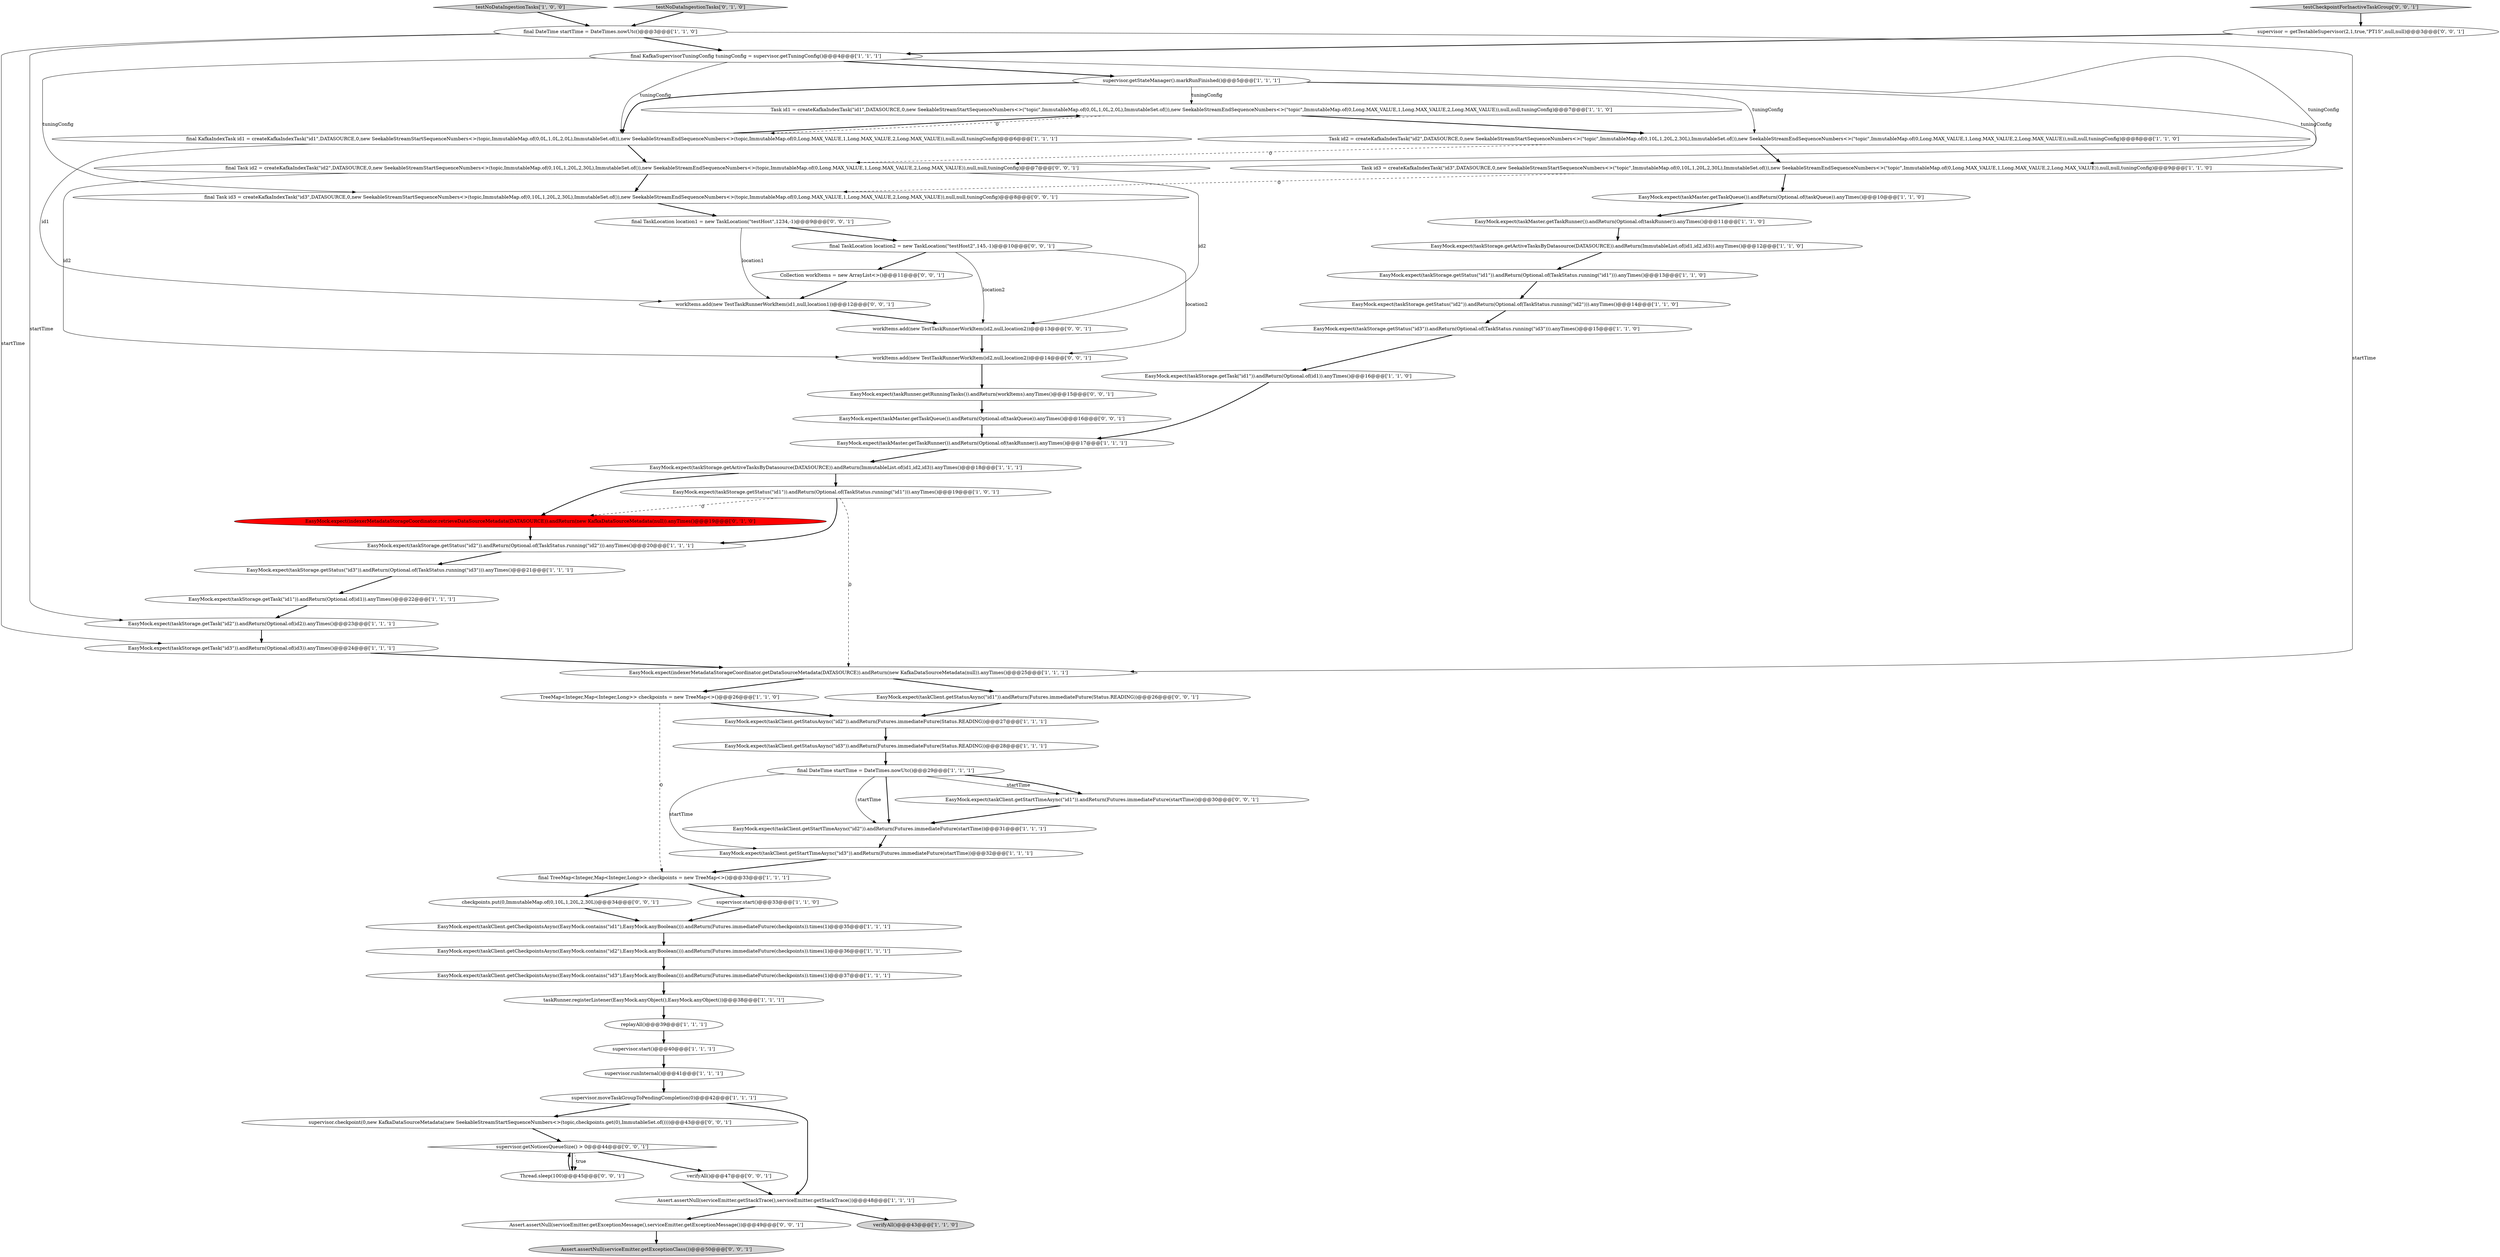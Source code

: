 digraph {
3 [style = filled, label = "supervisor.runInternal()@@@41@@@['1', '1', '1']", fillcolor = white, shape = ellipse image = "AAA0AAABBB1BBB"];
14 [style = filled, label = "EasyMock.expect(taskClient.getStatusAsync(\"id2\")).andReturn(Futures.immediateFuture(Status.READING))@@@27@@@['1', '1', '1']", fillcolor = white, shape = ellipse image = "AAA0AAABBB1BBB"];
56 [style = filled, label = "verifyAll()@@@47@@@['0', '0', '1']", fillcolor = white, shape = ellipse image = "AAA0AAABBB3BBB"];
26 [style = filled, label = "taskRunner.registerListener(EasyMock.anyObject(),EasyMock.anyObject())@@@38@@@['1', '1', '1']", fillcolor = white, shape = ellipse image = "AAA0AAABBB1BBB"];
60 [style = filled, label = "final Task id3 = createKafkaIndexTask(\"id3\",DATASOURCE,0,new SeekableStreamStartSequenceNumbers<>(topic,ImmutableMap.of(0,10L,1,20L,2,30L),ImmutableSet.of()),new SeekableStreamEndSequenceNumbers<>(topic,ImmutableMap.of(0,Long.MAX_VALUE,1,Long.MAX_VALUE,2,Long.MAX_VALUE)),null,null,tuningConfig)@@@8@@@['0', '0', '1']", fillcolor = white, shape = ellipse image = "AAA0AAABBB3BBB"];
5 [style = filled, label = "supervisor.start()@@@40@@@['1', '1', '1']", fillcolor = white, shape = ellipse image = "AAA0AAABBB1BBB"];
12 [style = filled, label = "EasyMock.expect(taskClient.getCheckpointsAsync(EasyMock.contains(\"id3\"),EasyMock.anyBoolean())).andReturn(Futures.immediateFuture(checkpoints)).times(1)@@@37@@@['1', '1', '1']", fillcolor = white, shape = ellipse image = "AAA0AAABBB1BBB"];
36 [style = filled, label = "EasyMock.expect(taskStorage.getActiveTasksByDatasource(DATASOURCE)).andReturn(ImmutableList.of(id1,id2,id3)).anyTimes()@@@18@@@['1', '1', '1']", fillcolor = white, shape = ellipse image = "AAA0AAABBB1BBB"];
54 [style = filled, label = "checkpoints.put(0,ImmutableMap.of(0,10L,1,20L,2,30L))@@@34@@@['0', '0', '1']", fillcolor = white, shape = ellipse image = "AAA0AAABBB3BBB"];
45 [style = filled, label = "EasyMock.expect(taskMaster.getTaskQueue()).andReturn(Optional.of(taskQueue)).anyTimes()@@@16@@@['0', '0', '1']", fillcolor = white, shape = ellipse image = "AAA0AAABBB3BBB"];
63 [style = filled, label = "EasyMock.expect(taskClient.getStatusAsync(\"id1\")).andReturn(Futures.immediateFuture(Status.READING))@@@26@@@['0', '0', '1']", fillcolor = white, shape = ellipse image = "AAA0AAABBB3BBB"];
42 [style = filled, label = "testNoDataIngestionTasks['0', '1', '0']", fillcolor = lightgray, shape = diamond image = "AAA0AAABBB2BBB"];
10 [style = filled, label = "EasyMock.expect(taskClient.getCheckpointsAsync(EasyMock.contains(\"id1\"),EasyMock.anyBoolean())).andReturn(Futures.immediateFuture(checkpoints)).times(1)@@@35@@@['1', '1', '1']", fillcolor = white, shape = ellipse image = "AAA0AAABBB1BBB"];
64 [style = filled, label = "testCheckpointForInactiveTaskGroup['0', '0', '1']", fillcolor = lightgray, shape = diamond image = "AAA0AAABBB3BBB"];
57 [style = filled, label = "EasyMock.expect(taskRunner.getRunningTasks()).andReturn(workItems).anyTimes()@@@15@@@['0', '0', '1']", fillcolor = white, shape = ellipse image = "AAA0AAABBB3BBB"];
8 [style = filled, label = "supervisor.start()@@@33@@@['1', '1', '0']", fillcolor = white, shape = ellipse image = "AAA0AAABBB1BBB"];
13 [style = filled, label = "replayAll()@@@39@@@['1', '1', '1']", fillcolor = white, shape = ellipse image = "AAA0AAABBB1BBB"];
4 [style = filled, label = "EasyMock.expect(taskStorage.getStatus(\"id2\")).andReturn(Optional.of(TaskStatus.running(\"id2\"))).anyTimes()@@@20@@@['1', '1', '1']", fillcolor = white, shape = ellipse image = "AAA0AAABBB1BBB"];
19 [style = filled, label = "TreeMap<Integer,Map<Integer,Long>> checkpoints = new TreeMap<>()@@@26@@@['1', '1', '0']", fillcolor = white, shape = ellipse image = "AAA0AAABBB1BBB"];
23 [style = filled, label = "EasyMock.expect(taskStorage.getTask(\"id1\")).andReturn(Optional.of(id1)).anyTimes()@@@16@@@['1', '1', '0']", fillcolor = white, shape = ellipse image = "AAA0AAABBB1BBB"];
41 [style = filled, label = "EasyMock.expect(taskMaster.getTaskRunner()).andReturn(Optional.of(taskRunner)).anyTimes()@@@17@@@['1', '1', '1']", fillcolor = white, shape = ellipse image = "AAA0AAABBB1BBB"];
49 [style = filled, label = "workItems.add(new TestTaskRunnerWorkItem(id1,null,location1))@@@12@@@['0', '0', '1']", fillcolor = white, shape = ellipse image = "AAA0AAABBB3BBB"];
53 [style = filled, label = "Thread.sleep(100)@@@45@@@['0', '0', '1']", fillcolor = white, shape = ellipse image = "AAA0AAABBB3BBB"];
47 [style = filled, label = "Assert.assertNull(serviceEmitter.getExceptionMessage(),serviceEmitter.getExceptionMessage())@@@49@@@['0', '0', '1']", fillcolor = white, shape = ellipse image = "AAA0AAABBB3BBB"];
43 [style = filled, label = "EasyMock.expect(indexerMetadataStorageCoordinator.retrieveDataSourceMetadata(DATASOURCE)).andReturn(new KafkaDataSourceMetadata(null)).anyTimes()@@@19@@@['0', '1', '0']", fillcolor = red, shape = ellipse image = "AAA1AAABBB2BBB"];
2 [style = filled, label = "final TreeMap<Integer,Map<Integer,Long>> checkpoints = new TreeMap<>()@@@33@@@['1', '1', '1']", fillcolor = white, shape = ellipse image = "AAA0AAABBB1BBB"];
58 [style = filled, label = "workItems.add(new TestTaskRunnerWorkItem(id2,null,location2))@@@13@@@['0', '0', '1']", fillcolor = white, shape = ellipse image = "AAA0AAABBB3BBB"];
20 [style = filled, label = "Task id2 = createKafkaIndexTask(\"id2\",DATASOURCE,0,new SeekableStreamStartSequenceNumbers<>(\"topic\",ImmutableMap.of(0,10L,1,20L,2,30L),ImmutableSet.of()),new SeekableStreamEndSequenceNumbers<>(\"topic\",ImmutableMap.of(0,Long.MAX_VALUE,1,Long.MAX_VALUE,2,Long.MAX_VALUE)),null,null,tuningConfig)@@@8@@@['1', '1', '0']", fillcolor = white, shape = ellipse image = "AAA0AAABBB1BBB"];
46 [style = filled, label = "workItems.add(new TestTaskRunnerWorkItem(id2,null,location2))@@@14@@@['0', '0', '1']", fillcolor = white, shape = ellipse image = "AAA0AAABBB3BBB"];
62 [style = filled, label = "final TaskLocation location2 = new TaskLocation(\"testHost2\",145,-1)@@@10@@@['0', '0', '1']", fillcolor = white, shape = ellipse image = "AAA0AAABBB3BBB"];
22 [style = filled, label = "Task id3 = createKafkaIndexTask(\"id3\",DATASOURCE,0,new SeekableStreamStartSequenceNumbers<>(\"topic\",ImmutableMap.of(0,10L,1,20L,2,30L),ImmutableSet.of()),new SeekableStreamEndSequenceNumbers<>(\"topic\",ImmutableMap.of(0,Long.MAX_VALUE,1,Long.MAX_VALUE,2,Long.MAX_VALUE)),null,null,tuningConfig)@@@9@@@['1', '1', '0']", fillcolor = white, shape = ellipse image = "AAA0AAABBB1BBB"];
32 [style = filled, label = "EasyMock.expect(taskClient.getStartTimeAsync(\"id3\")).andReturn(Futures.immediateFuture(startTime))@@@32@@@['1', '1', '1']", fillcolor = white, shape = ellipse image = "AAA0AAABBB1BBB"];
9 [style = filled, label = "EasyMock.expect(taskStorage.getActiveTasksByDatasource(DATASOURCE)).andReturn(ImmutableList.of(id1,id2,id3)).anyTimes()@@@12@@@['1', '1', '0']", fillcolor = white, shape = ellipse image = "AAA0AAABBB1BBB"];
17 [style = filled, label = "EasyMock.expect(taskStorage.getStatus(\"id3\")).andReturn(Optional.of(TaskStatus.running(\"id3\"))).anyTimes()@@@15@@@['1', '1', '0']", fillcolor = white, shape = ellipse image = "AAA0AAABBB1BBB"];
15 [style = filled, label = "EasyMock.expect(taskStorage.getStatus(\"id1\")).andReturn(Optional.of(TaskStatus.running(\"id1\"))).anyTimes()@@@13@@@['1', '1', '0']", fillcolor = white, shape = ellipse image = "AAA0AAABBB1BBB"];
52 [style = filled, label = "final TaskLocation location1 = new TaskLocation(\"testHost\",1234,-1)@@@9@@@['0', '0', '1']", fillcolor = white, shape = ellipse image = "AAA0AAABBB3BBB"];
40 [style = filled, label = "EasyMock.expect(taskMaster.getTaskRunner()).andReturn(Optional.of(taskRunner)).anyTimes()@@@11@@@['1', '1', '0']", fillcolor = white, shape = ellipse image = "AAA0AAABBB1BBB"];
27 [style = filled, label = "testNoDataIngestionTasks['1', '0', '0']", fillcolor = lightgray, shape = diamond image = "AAA0AAABBB1BBB"];
24 [style = filled, label = "EasyMock.expect(taskStorage.getStatus(\"id1\")).andReturn(Optional.of(TaskStatus.running(\"id1\"))).anyTimes()@@@19@@@['1', '0', '1']", fillcolor = white, shape = ellipse image = "AAA0AAABBB1BBB"];
59 [style = filled, label = "supervisor = getTestableSupervisor(2,1,true,\"PT1S\",null,null)@@@3@@@['0', '0', '1']", fillcolor = white, shape = ellipse image = "AAA0AAABBB3BBB"];
51 [style = filled, label = "EasyMock.expect(taskClient.getStartTimeAsync(\"id1\")).andReturn(Futures.immediateFuture(startTime))@@@30@@@['0', '0', '1']", fillcolor = white, shape = ellipse image = "AAA0AAABBB3BBB"];
16 [style = filled, label = "EasyMock.expect(taskStorage.getStatus(\"id3\")).andReturn(Optional.of(TaskStatus.running(\"id3\"))).anyTimes()@@@21@@@['1', '1', '1']", fillcolor = white, shape = ellipse image = "AAA0AAABBB1BBB"];
38 [style = filled, label = "final KafkaSupervisorTuningConfig tuningConfig = supervisor.getTuningConfig()@@@4@@@['1', '1', '1']", fillcolor = white, shape = ellipse image = "AAA0AAABBB1BBB"];
28 [style = filled, label = "Assert.assertNull(serviceEmitter.getStackTrace(),serviceEmitter.getStackTrace())@@@48@@@['1', '1', '1']", fillcolor = white, shape = ellipse image = "AAA0AAABBB1BBB"];
55 [style = filled, label = "Collection workItems = new ArrayList<>()@@@11@@@['0', '0', '1']", fillcolor = white, shape = ellipse image = "AAA0AAABBB3BBB"];
18 [style = filled, label = "EasyMock.expect(taskClient.getStatusAsync(\"id3\")).andReturn(Futures.immediateFuture(Status.READING))@@@28@@@['1', '1', '1']", fillcolor = white, shape = ellipse image = "AAA0AAABBB1BBB"];
6 [style = filled, label = "supervisor.getStateManager().markRunFinished()@@@5@@@['1', '1', '1']", fillcolor = white, shape = ellipse image = "AAA0AAABBB1BBB"];
44 [style = filled, label = "supervisor.getNoticesQueueSize() > 0@@@44@@@['0', '0', '1']", fillcolor = white, shape = diamond image = "AAA0AAABBB3BBB"];
29 [style = filled, label = "EasyMock.expect(taskStorage.getTask(\"id2\")).andReturn(Optional.of(id2)).anyTimes()@@@23@@@['1', '1', '1']", fillcolor = white, shape = ellipse image = "AAA0AAABBB1BBB"];
7 [style = filled, label = "EasyMock.expect(taskMaster.getTaskQueue()).andReturn(Optional.of(taskQueue)).anyTimes()@@@10@@@['1', '1', '0']", fillcolor = white, shape = ellipse image = "AAA0AAABBB1BBB"];
21 [style = filled, label = "EasyMock.expect(taskStorage.getStatus(\"id2\")).andReturn(Optional.of(TaskStatus.running(\"id2\"))).anyTimes()@@@14@@@['1', '1', '0']", fillcolor = white, shape = ellipse image = "AAA0AAABBB1BBB"];
37 [style = filled, label = "verifyAll()@@@43@@@['1', '1', '0']", fillcolor = lightgray, shape = ellipse image = "AAA0AAABBB1BBB"];
34 [style = filled, label = "final DateTime startTime = DateTimes.nowUtc()@@@29@@@['1', '1', '1']", fillcolor = white, shape = ellipse image = "AAA0AAABBB1BBB"];
31 [style = filled, label = "EasyMock.expect(taskStorage.getTask(\"id1\")).andReturn(Optional.of(id1)).anyTimes()@@@22@@@['1', '1', '1']", fillcolor = white, shape = ellipse image = "AAA0AAABBB1BBB"];
35 [style = filled, label = "Task id1 = createKafkaIndexTask(\"id1\",DATASOURCE,0,new SeekableStreamStartSequenceNumbers<>(\"topic\",ImmutableMap.of(0,0L,1,0L,2,0L),ImmutableSet.of()),new SeekableStreamEndSequenceNumbers<>(\"topic\",ImmutableMap.of(0,Long.MAX_VALUE,1,Long.MAX_VALUE,2,Long.MAX_VALUE)),null,null,tuningConfig)@@@7@@@['1', '1', '0']", fillcolor = white, shape = ellipse image = "AAA0AAABBB1BBB"];
48 [style = filled, label = "Assert.assertNull(serviceEmitter.getExceptionClass())@@@50@@@['0', '0', '1']", fillcolor = lightgray, shape = ellipse image = "AAA0AAABBB3BBB"];
25 [style = filled, label = "EasyMock.expect(indexerMetadataStorageCoordinator.getDataSourceMetadata(DATASOURCE)).andReturn(new KafkaDataSourceMetadata(null)).anyTimes()@@@25@@@['1', '1', '1']", fillcolor = white, shape = ellipse image = "AAA0AAABBB1BBB"];
11 [style = filled, label = "supervisor.moveTaskGroupToPendingCompletion(0)@@@42@@@['1', '1', '1']", fillcolor = white, shape = ellipse image = "AAA0AAABBB1BBB"];
39 [style = filled, label = "final KafkaIndexTask id1 = createKafkaIndexTask(\"id1\",DATASOURCE,0,new SeekableStreamStartSequenceNumbers<>(topic,ImmutableMap.of(0,0L,1,0L,2,0L),ImmutableSet.of()),new SeekableStreamEndSequenceNumbers<>(topic,ImmutableMap.of(0,Long.MAX_VALUE,1,Long.MAX_VALUE,2,Long.MAX_VALUE)),null,null,tuningConfig)@@@6@@@['1', '1', '1']", fillcolor = white, shape = ellipse image = "AAA0AAABBB1BBB"];
1 [style = filled, label = "final DateTime startTime = DateTimes.nowUtc()@@@3@@@['1', '1', '0']", fillcolor = white, shape = ellipse image = "AAA0AAABBB1BBB"];
33 [style = filled, label = "EasyMock.expect(taskClient.getCheckpointsAsync(EasyMock.contains(\"id2\"),EasyMock.anyBoolean())).andReturn(Futures.immediateFuture(checkpoints)).times(1)@@@36@@@['1', '1', '1']", fillcolor = white, shape = ellipse image = "AAA0AAABBB1BBB"];
61 [style = filled, label = "supervisor.checkpoint(0,new KafkaDataSourceMetadata(new SeekableStreamStartSequenceNumbers<>(topic,checkpoints.get(0),ImmutableSet.of())))@@@43@@@['0', '0', '1']", fillcolor = white, shape = ellipse image = "AAA0AAABBB3BBB"];
50 [style = filled, label = "final Task id2 = createKafkaIndexTask(\"id2\",DATASOURCE,0,new SeekableStreamStartSequenceNumbers<>(topic,ImmutableMap.of(0,10L,1,20L,2,30L),ImmutableSet.of()),new SeekableStreamEndSequenceNumbers<>(topic,ImmutableMap.of(0,Long.MAX_VALUE,1,Long.MAX_VALUE,2,Long.MAX_VALUE)),null,null,tuningConfig)@@@7@@@['0', '0', '1']", fillcolor = white, shape = ellipse image = "AAA0AAABBB3BBB"];
0 [style = filled, label = "EasyMock.expect(taskStorage.getTask(\"id3\")).andReturn(Optional.of(id3)).anyTimes()@@@24@@@['1', '1', '1']", fillcolor = white, shape = ellipse image = "AAA0AAABBB1BBB"];
30 [style = filled, label = "EasyMock.expect(taskClient.getStartTimeAsync(\"id2\")).andReturn(Futures.immediateFuture(startTime))@@@31@@@['1', '1', '1']", fillcolor = white, shape = ellipse image = "AAA0AAABBB1BBB"];
5->3 [style = bold, label=""];
8->10 [style = bold, label=""];
15->21 [style = bold, label=""];
55->49 [style = bold, label=""];
22->60 [style = dashed, label="0"];
38->60 [style = solid, label="tuningConfig"];
29->0 [style = bold, label=""];
53->44 [style = bold, label=""];
62->55 [style = bold, label=""];
38->39 [style = solid, label="tuningConfig"];
44->53 [style = bold, label=""];
1->0 [style = solid, label="startTime"];
43->4 [style = bold, label=""];
25->63 [style = bold, label=""];
6->35 [style = solid, label="tuningConfig"];
19->2 [style = dashed, label="0"];
36->24 [style = bold, label=""];
24->43 [style = dashed, label="0"];
0->25 [style = bold, label=""];
62->58 [style = solid, label="location2"];
34->32 [style = solid, label="startTime"];
25->19 [style = bold, label=""];
42->1 [style = bold, label=""];
62->46 [style = solid, label="location2"];
6->20 [style = solid, label="tuningConfig"];
4->16 [style = bold, label=""];
39->50 [style = bold, label=""];
1->38 [style = bold, label=""];
45->41 [style = bold, label=""];
11->28 [style = bold, label=""];
28->37 [style = bold, label=""];
34->51 [style = solid, label="startTime"];
47->48 [style = bold, label=""];
35->20 [style = bold, label=""];
49->58 [style = bold, label=""];
3->11 [style = bold, label=""];
31->29 [style = bold, label=""];
51->30 [style = bold, label=""];
50->58 [style = solid, label="id2"];
6->22 [style = solid, label="tuningConfig"];
57->45 [style = bold, label=""];
22->7 [style = bold, label=""];
26->13 [style = bold, label=""];
38->6 [style = bold, label=""];
38->50 [style = solid, label="tuningConfig"];
39->35 [style = bold, label=""];
13->5 [style = bold, label=""];
58->46 [style = bold, label=""];
14->18 [style = bold, label=""];
52->62 [style = bold, label=""];
11->61 [style = bold, label=""];
6->39 [style = bold, label=""];
50->46 [style = solid, label="id2"];
63->14 [style = bold, label=""];
36->43 [style = bold, label=""];
44->56 [style = bold, label=""];
1->29 [style = solid, label="startTime"];
24->25 [style = dashed, label="0"];
18->34 [style = bold, label=""];
28->47 [style = bold, label=""];
44->53 [style = dotted, label="true"];
30->32 [style = bold, label=""];
40->9 [style = bold, label=""];
61->44 [style = bold, label=""];
23->41 [style = bold, label=""];
33->12 [style = bold, label=""];
64->59 [style = bold, label=""];
17->23 [style = bold, label=""];
34->51 [style = bold, label=""];
35->39 [style = dashed, label="0"];
41->36 [style = bold, label=""];
19->14 [style = bold, label=""];
50->60 [style = bold, label=""];
16->31 [style = bold, label=""];
54->10 [style = bold, label=""];
2->54 [style = bold, label=""];
39->49 [style = solid, label="id1"];
10->33 [style = bold, label=""];
60->52 [style = bold, label=""];
46->57 [style = bold, label=""];
1->25 [style = solid, label="startTime"];
7->40 [style = bold, label=""];
27->1 [style = bold, label=""];
34->30 [style = solid, label="startTime"];
59->38 [style = bold, label=""];
12->26 [style = bold, label=""];
52->49 [style = solid, label="location1"];
32->2 [style = bold, label=""];
34->30 [style = bold, label=""];
20->22 [style = bold, label=""];
20->50 [style = dashed, label="0"];
24->4 [style = bold, label=""];
9->15 [style = bold, label=""];
56->28 [style = bold, label=""];
21->17 [style = bold, label=""];
2->8 [style = bold, label=""];
}
